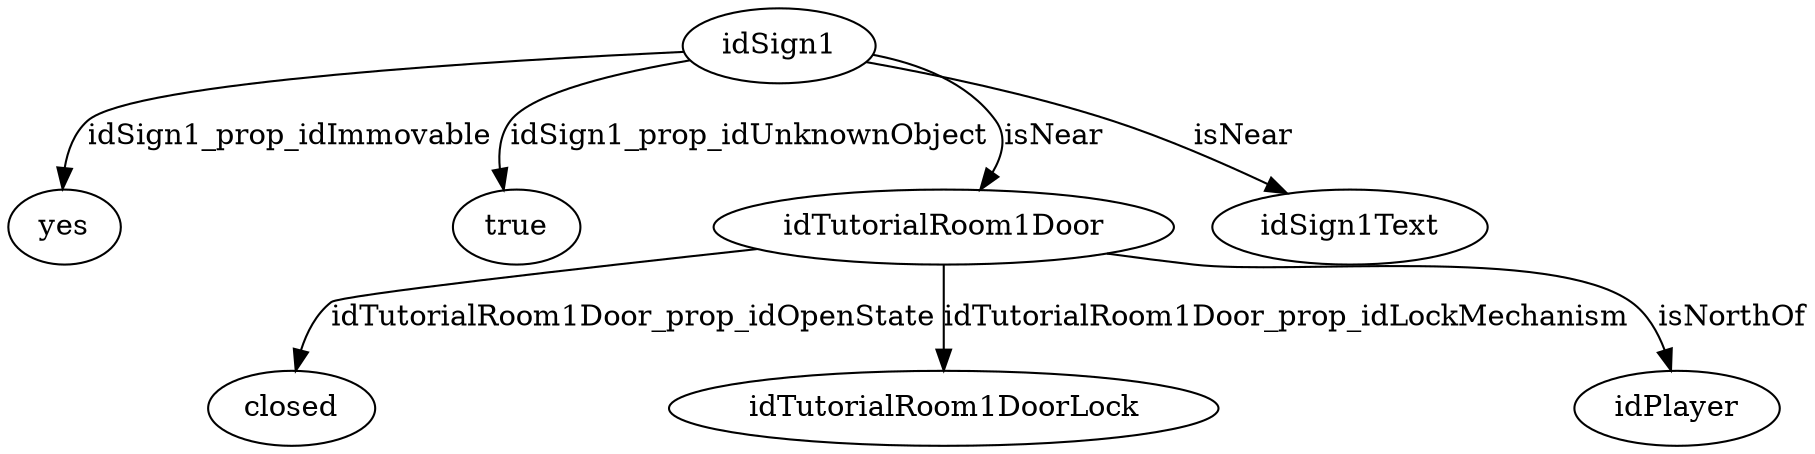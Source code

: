 strict digraph  {
idSign1 [node_type=entity_node, root=root];
yes;
true;
idTutorialRoom1Door;
closed;
idTutorialRoom1DoorLock;
idSign1Text;
idPlayer;
idSign1 -> yes  [edge_type=property, label=idSign1_prop_idImmovable];
idSign1 -> true  [edge_type=property, label=idSign1_prop_idUnknownObject];
idSign1 -> idTutorialRoom1Door  [edge_type=relationship, label=isNear];
idSign1 -> idSign1Text  [edge_type=relationship, label=isNear];
idTutorialRoom1Door -> closed  [edge_type=property, label=idTutorialRoom1Door_prop_idOpenState];
idTutorialRoom1Door -> idTutorialRoom1DoorLock  [edge_type=property, label=idTutorialRoom1Door_prop_idLockMechanism];
idTutorialRoom1Door -> idPlayer  [edge_type=relationship, label=isNorthOf];
}
